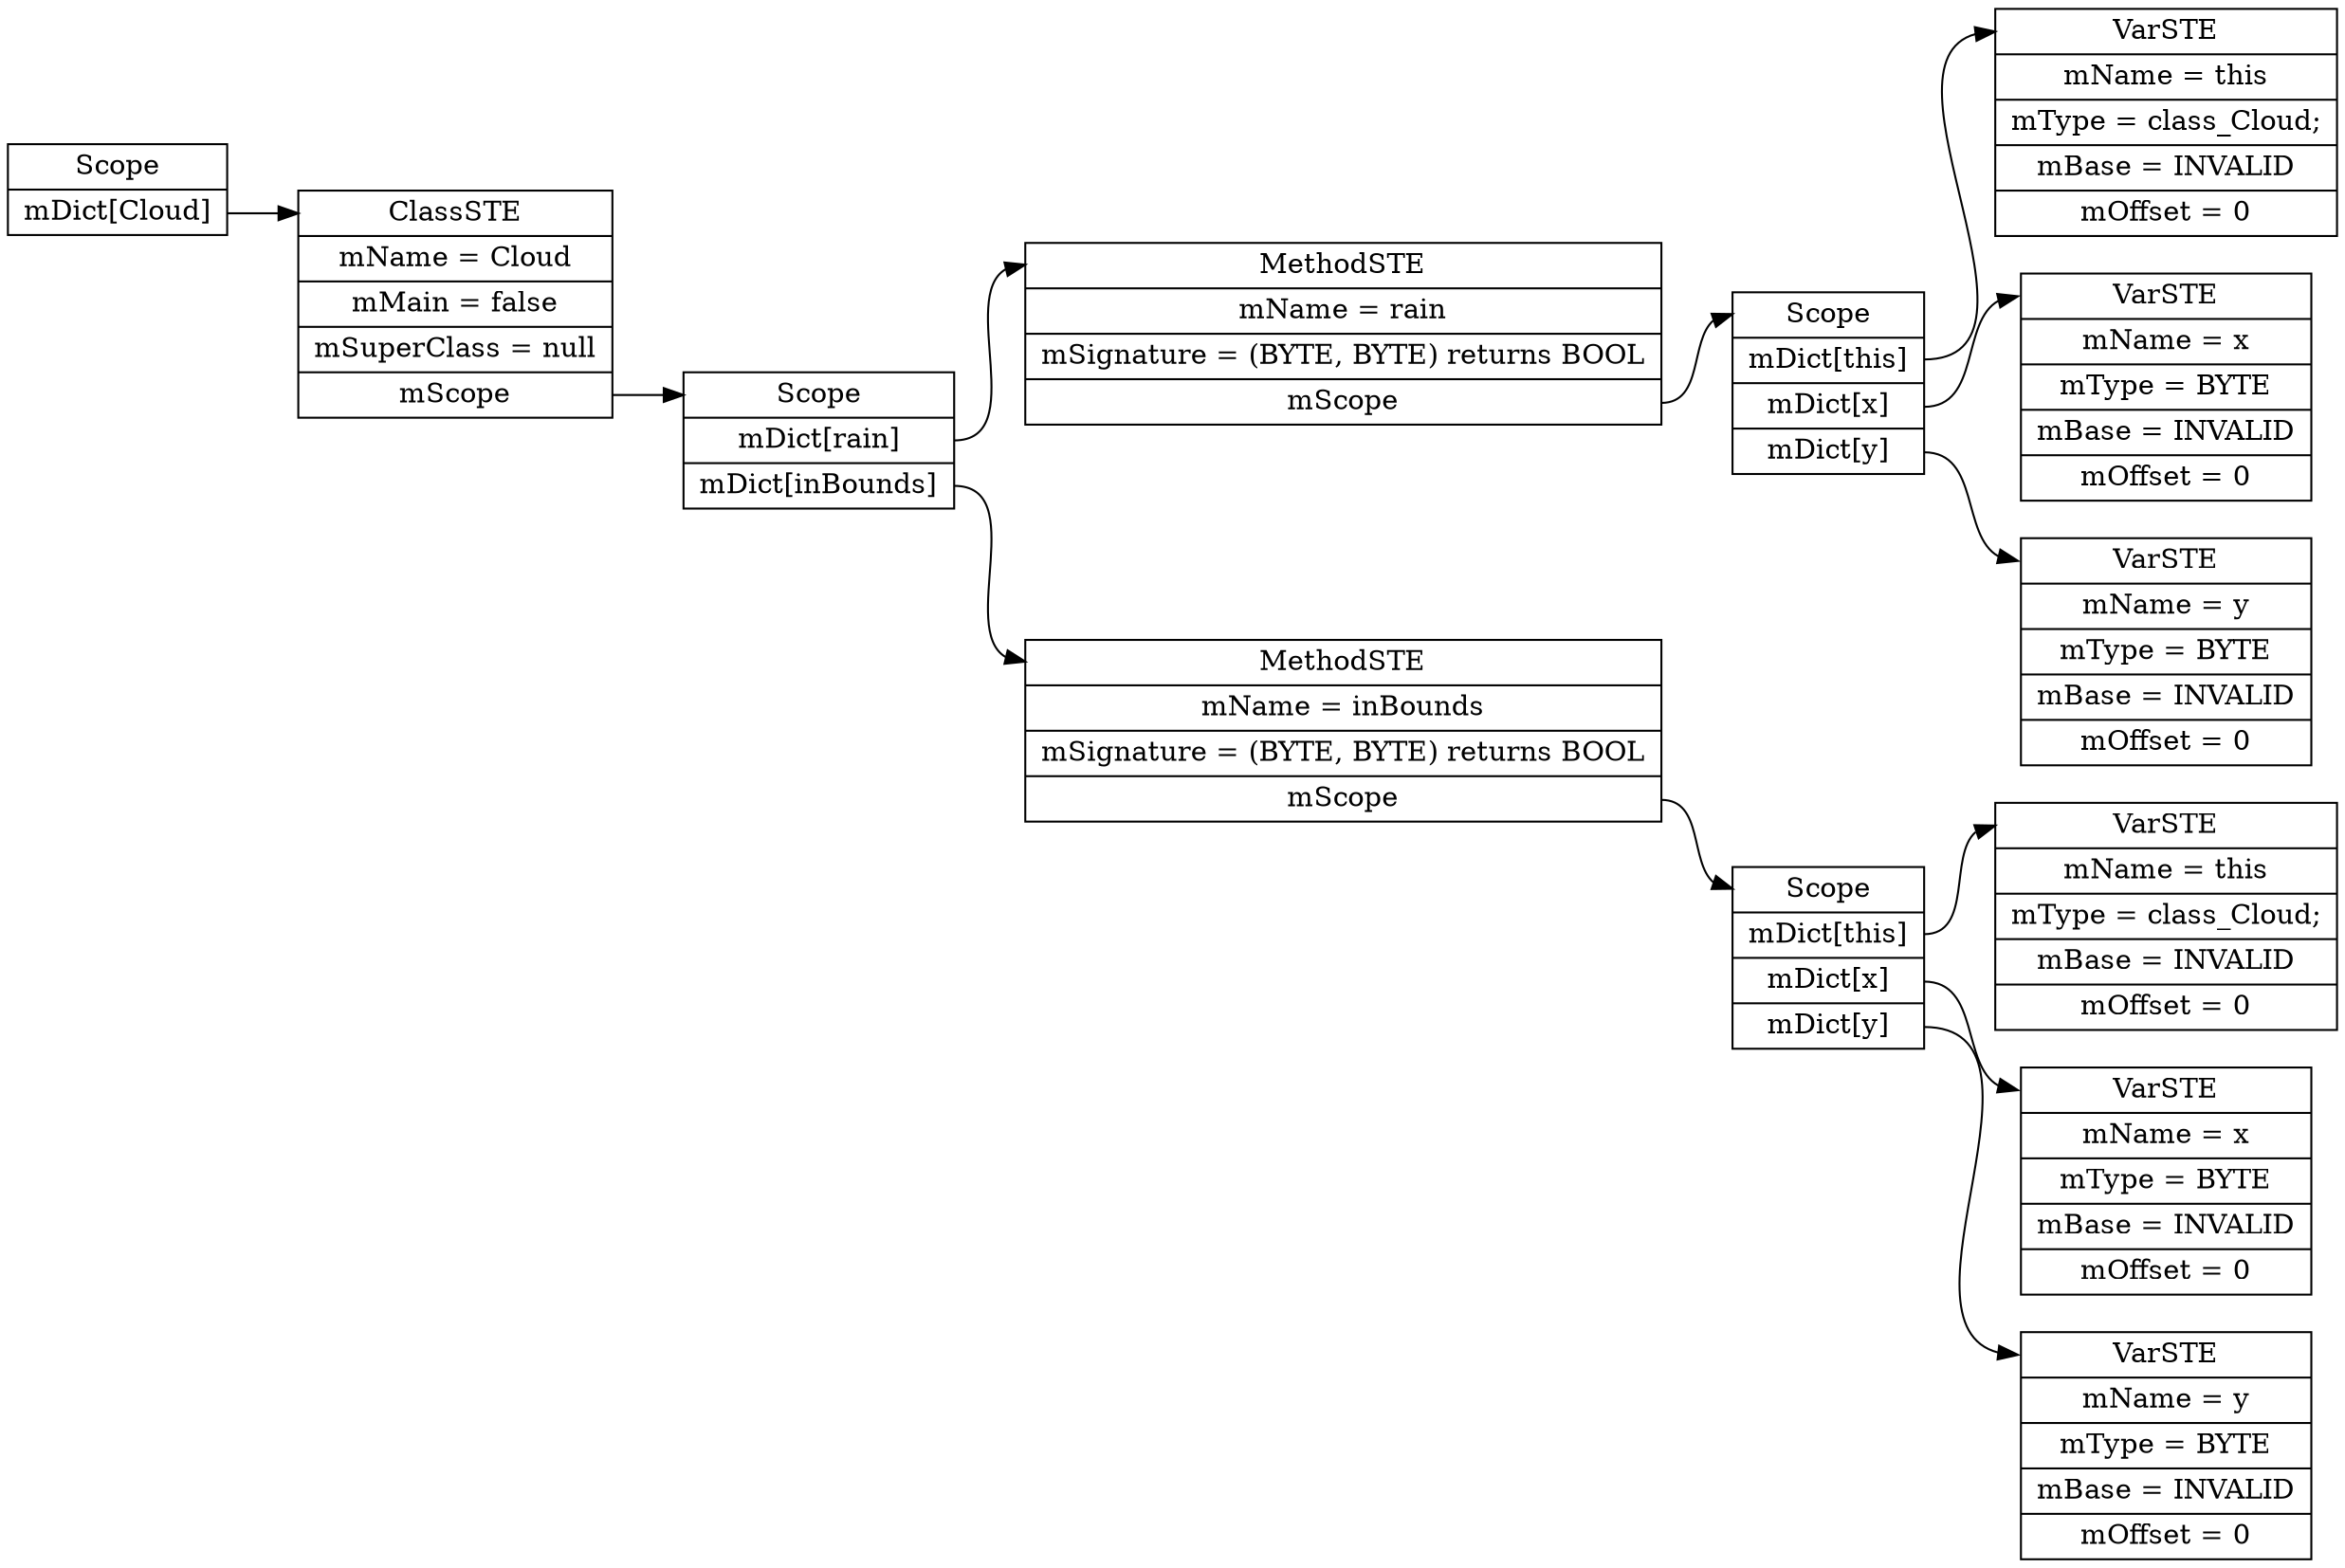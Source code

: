 digraph SymTable {
	graph [rankdir="LR"];
	node [shape=record];
	0 [label=" <f0> Scope | <f1> mDict\[Cloud\] "];
	0:<f1> -> 1:<f0>;
	1 [label=" <f0> ClassSTE | <f1> mName = Cloud| <f2> mMain = false| <f3> mSuperClass = null| <f4> mScope "];
	1:<f4> -> 2:<f0>;
	2 [label=" <f0> Scope | <f1> mDict\[rain\] | <f2> mDict\[inBounds\] "];
	2:<f1> -> 3:<f0>;
	3 [label=" <f0> MethodSTE | <f1> mName = rain| <f2> mSignature = (BYTE, BYTE) returns BOOL| <f3> mScope "];
	3:<f3> -> 4:<f0>;
	4 [label=" <f0> Scope | <f1> mDict\[this\] | <f2> mDict\[x\] | <f3> mDict\[y\] "];
	4:<f1> -> 5:<f0>;
	5 [label=" <f0> VarSTE | <f1> mName = this| <f2> mType = class_Cloud;| <f3> mBase = INVALID| <f4> mOffset = 0"];
	4:<f2> -> 6:<f0>;
	6 [label=" <f0> VarSTE | <f1> mName = x| <f2> mType = BYTE| <f3> mBase = INVALID| <f4> mOffset = 0"];
	4:<f3> -> 7:<f0>;
	7 [label=" <f0> VarSTE | <f1> mName = y| <f2> mType = BYTE| <f3> mBase = INVALID| <f4> mOffset = 0"];
	2:<f2> -> 8:<f0>;
	8 [label=" <f0> MethodSTE | <f1> mName = inBounds| <f2> mSignature = (BYTE, BYTE) returns BOOL| <f3> mScope "];
	8:<f3> -> 9:<f0>;
	9 [label=" <f0> Scope | <f1> mDict\[this\] | <f2> mDict\[x\] | <f3> mDict\[y\] "];
	9:<f1> -> 10:<f0>;
	10 [label=" <f0> VarSTE | <f1> mName = this| <f2> mType = class_Cloud;| <f3> mBase = INVALID| <f4> mOffset = 0"];
	9:<f2> -> 11:<f0>;
	11 [label=" <f0> VarSTE | <f1> mName = x| <f2> mType = BYTE| <f3> mBase = INVALID| <f4> mOffset = 0"];
	9:<f3> -> 12:<f0>;
	12 [label=" <f0> VarSTE | <f1> mName = y| <f2> mType = BYTE| <f3> mBase = INVALID| <f4> mOffset = 0"];
}
